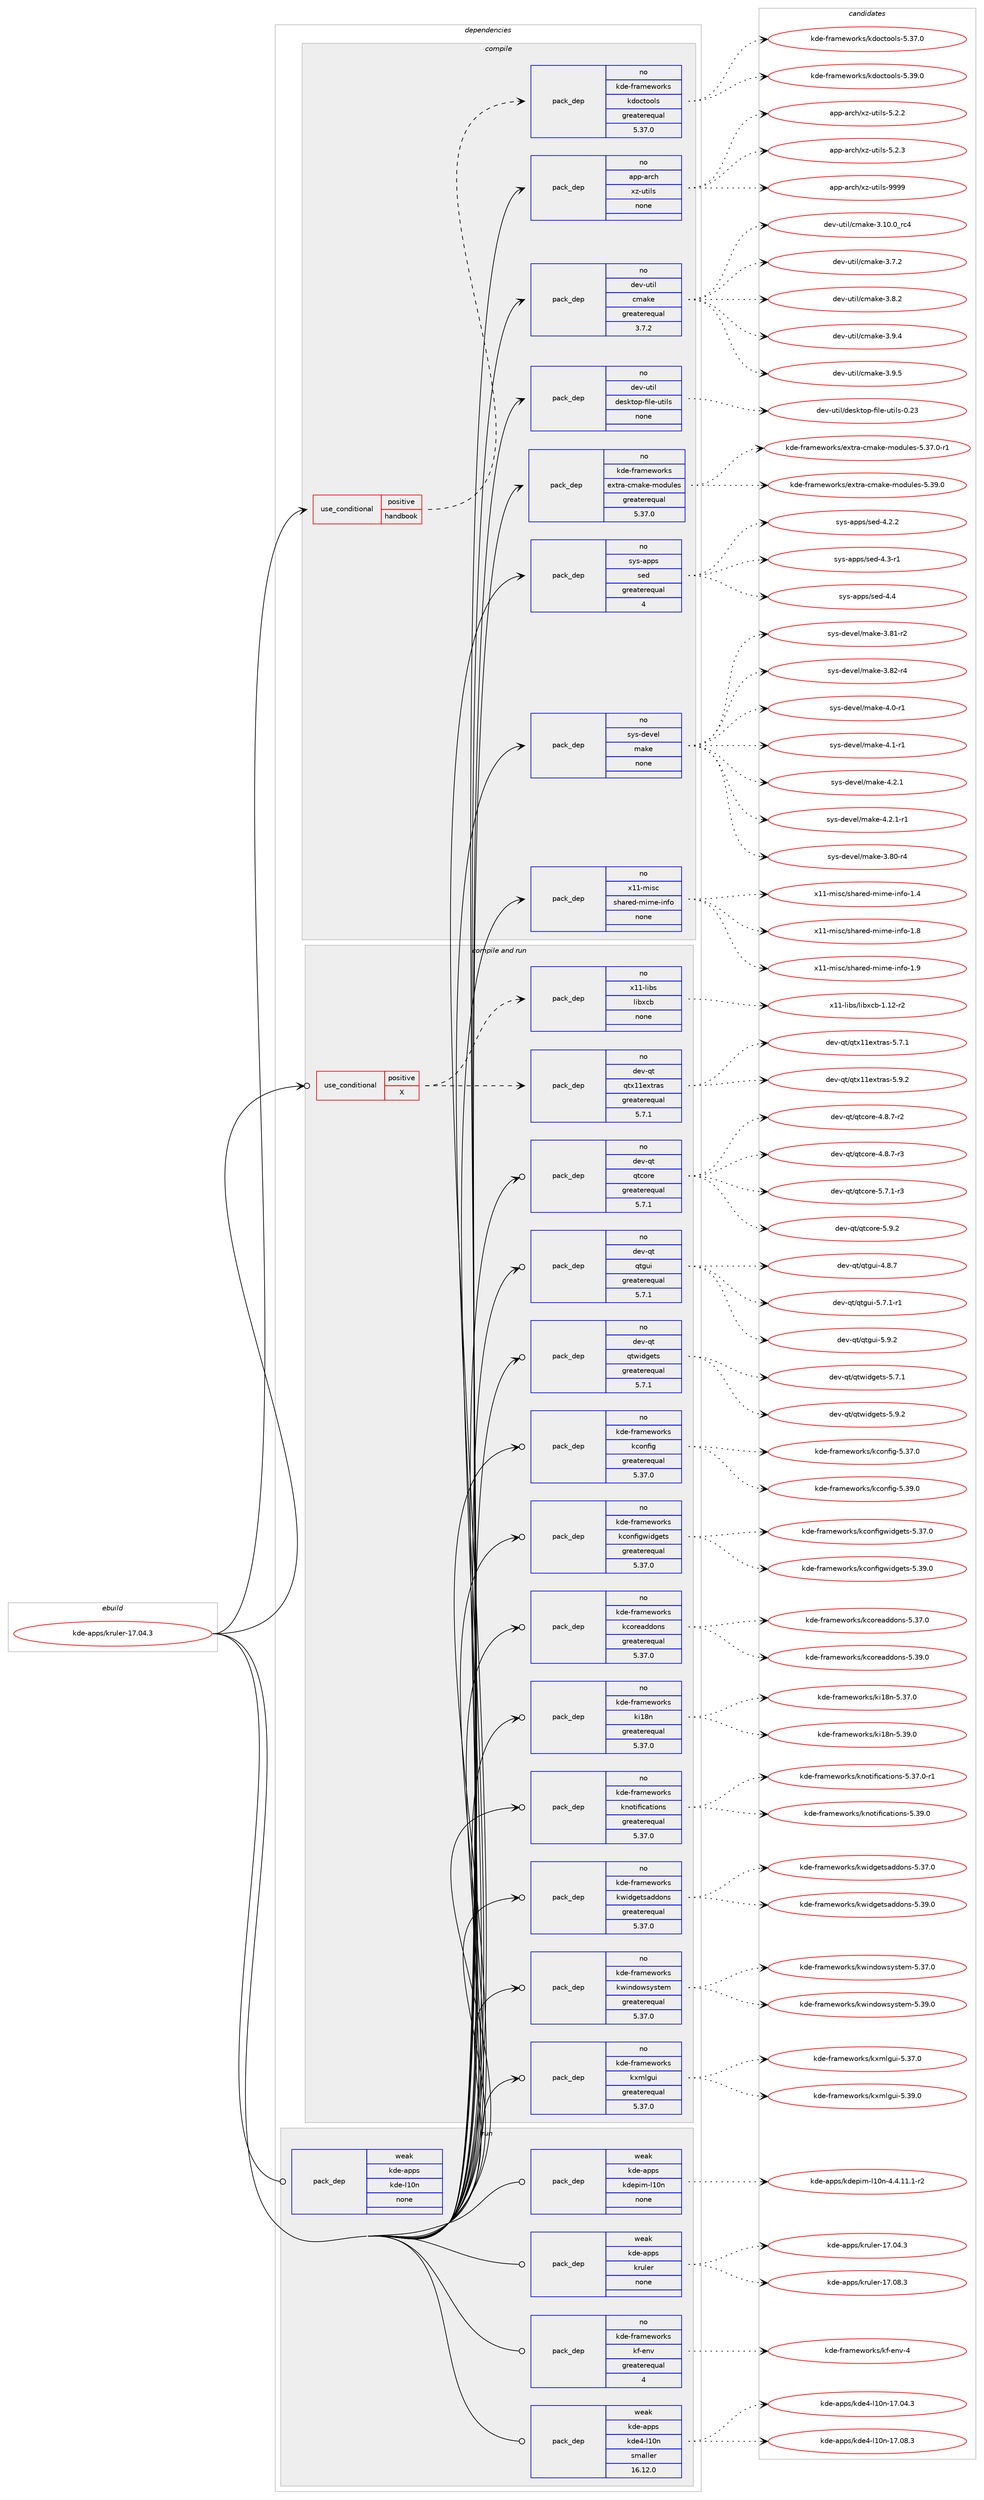 digraph prolog {

# *************
# Graph options
# *************

newrank=true;
concentrate=true;
compound=true;
graph [rankdir=LR,fontname=Helvetica,fontsize=10,ranksep=1.5];#, ranksep=2.5, nodesep=0.2];
edge  [arrowhead=vee];
node  [fontname=Helvetica,fontsize=10];

# **********
# The ebuild
# **********

subgraph cluster_leftcol {
color=gray;
rank=same;
label=<<i>ebuild</i>>;
id [label="kde-apps/kruler-17.04.3", color=red, width=4, href="../kde-apps/kruler-17.04.3.svg"];
}

# ****************
# The dependencies
# ****************

subgraph cluster_midcol {
color=gray;
label=<<i>dependencies</i>>;
subgraph cluster_compile {
fillcolor="#eeeeee";
style=filled;
label=<<i>compile</i>>;
subgraph cond83112 {
dependency324199 [label=<<TABLE BORDER="0" CELLBORDER="1" CELLSPACING="0" CELLPADDING="4"><TR><TD ROWSPAN="3" CELLPADDING="10">use_conditional</TD></TR><TR><TD>positive</TD></TR><TR><TD>handbook</TD></TR></TABLE>>, shape=none, color=red];
subgraph pack236093 {
dependency324200 [label=<<TABLE BORDER="0" CELLBORDER="1" CELLSPACING="0" CELLPADDING="4" WIDTH="220"><TR><TD ROWSPAN="6" CELLPADDING="30">pack_dep</TD></TR><TR><TD WIDTH="110">no</TD></TR><TR><TD>kde-frameworks</TD></TR><TR><TD>kdoctools</TD></TR><TR><TD>greaterequal</TD></TR><TR><TD>5.37.0</TD></TR></TABLE>>, shape=none, color=blue];
}
dependency324199:e -> dependency324200:w [weight=20,style="dashed",arrowhead="vee"];
}
id:e -> dependency324199:w [weight=20,style="solid",arrowhead="vee"];
subgraph pack236094 {
dependency324201 [label=<<TABLE BORDER="0" CELLBORDER="1" CELLSPACING="0" CELLPADDING="4" WIDTH="220"><TR><TD ROWSPAN="6" CELLPADDING="30">pack_dep</TD></TR><TR><TD WIDTH="110">no</TD></TR><TR><TD>app-arch</TD></TR><TR><TD>xz-utils</TD></TR><TR><TD>none</TD></TR><TR><TD></TD></TR></TABLE>>, shape=none, color=blue];
}
id:e -> dependency324201:w [weight=20,style="solid",arrowhead="vee"];
subgraph pack236095 {
dependency324202 [label=<<TABLE BORDER="0" CELLBORDER="1" CELLSPACING="0" CELLPADDING="4" WIDTH="220"><TR><TD ROWSPAN="6" CELLPADDING="30">pack_dep</TD></TR><TR><TD WIDTH="110">no</TD></TR><TR><TD>dev-util</TD></TR><TR><TD>cmake</TD></TR><TR><TD>greaterequal</TD></TR><TR><TD>3.7.2</TD></TR></TABLE>>, shape=none, color=blue];
}
id:e -> dependency324202:w [weight=20,style="solid",arrowhead="vee"];
subgraph pack236096 {
dependency324203 [label=<<TABLE BORDER="0" CELLBORDER="1" CELLSPACING="0" CELLPADDING="4" WIDTH="220"><TR><TD ROWSPAN="6" CELLPADDING="30">pack_dep</TD></TR><TR><TD WIDTH="110">no</TD></TR><TR><TD>dev-util</TD></TR><TR><TD>desktop-file-utils</TD></TR><TR><TD>none</TD></TR><TR><TD></TD></TR></TABLE>>, shape=none, color=blue];
}
id:e -> dependency324203:w [weight=20,style="solid",arrowhead="vee"];
subgraph pack236097 {
dependency324204 [label=<<TABLE BORDER="0" CELLBORDER="1" CELLSPACING="0" CELLPADDING="4" WIDTH="220"><TR><TD ROWSPAN="6" CELLPADDING="30">pack_dep</TD></TR><TR><TD WIDTH="110">no</TD></TR><TR><TD>kde-frameworks</TD></TR><TR><TD>extra-cmake-modules</TD></TR><TR><TD>greaterequal</TD></TR><TR><TD>5.37.0</TD></TR></TABLE>>, shape=none, color=blue];
}
id:e -> dependency324204:w [weight=20,style="solid",arrowhead="vee"];
subgraph pack236098 {
dependency324205 [label=<<TABLE BORDER="0" CELLBORDER="1" CELLSPACING="0" CELLPADDING="4" WIDTH="220"><TR><TD ROWSPAN="6" CELLPADDING="30">pack_dep</TD></TR><TR><TD WIDTH="110">no</TD></TR><TR><TD>sys-apps</TD></TR><TR><TD>sed</TD></TR><TR><TD>greaterequal</TD></TR><TR><TD>4</TD></TR></TABLE>>, shape=none, color=blue];
}
id:e -> dependency324205:w [weight=20,style="solid",arrowhead="vee"];
subgraph pack236099 {
dependency324206 [label=<<TABLE BORDER="0" CELLBORDER="1" CELLSPACING="0" CELLPADDING="4" WIDTH="220"><TR><TD ROWSPAN="6" CELLPADDING="30">pack_dep</TD></TR><TR><TD WIDTH="110">no</TD></TR><TR><TD>sys-devel</TD></TR><TR><TD>make</TD></TR><TR><TD>none</TD></TR><TR><TD></TD></TR></TABLE>>, shape=none, color=blue];
}
id:e -> dependency324206:w [weight=20,style="solid",arrowhead="vee"];
subgraph pack236100 {
dependency324207 [label=<<TABLE BORDER="0" CELLBORDER="1" CELLSPACING="0" CELLPADDING="4" WIDTH="220"><TR><TD ROWSPAN="6" CELLPADDING="30">pack_dep</TD></TR><TR><TD WIDTH="110">no</TD></TR><TR><TD>x11-misc</TD></TR><TR><TD>shared-mime-info</TD></TR><TR><TD>none</TD></TR><TR><TD></TD></TR></TABLE>>, shape=none, color=blue];
}
id:e -> dependency324207:w [weight=20,style="solid",arrowhead="vee"];
}
subgraph cluster_compileandrun {
fillcolor="#eeeeee";
style=filled;
label=<<i>compile and run</i>>;
subgraph cond83113 {
dependency324208 [label=<<TABLE BORDER="0" CELLBORDER="1" CELLSPACING="0" CELLPADDING="4"><TR><TD ROWSPAN="3" CELLPADDING="10">use_conditional</TD></TR><TR><TD>positive</TD></TR><TR><TD>X</TD></TR></TABLE>>, shape=none, color=red];
subgraph pack236101 {
dependency324209 [label=<<TABLE BORDER="0" CELLBORDER="1" CELLSPACING="0" CELLPADDING="4" WIDTH="220"><TR><TD ROWSPAN="6" CELLPADDING="30">pack_dep</TD></TR><TR><TD WIDTH="110">no</TD></TR><TR><TD>dev-qt</TD></TR><TR><TD>qtx11extras</TD></TR><TR><TD>greaterequal</TD></TR><TR><TD>5.7.1</TD></TR></TABLE>>, shape=none, color=blue];
}
dependency324208:e -> dependency324209:w [weight=20,style="dashed",arrowhead="vee"];
subgraph pack236102 {
dependency324210 [label=<<TABLE BORDER="0" CELLBORDER="1" CELLSPACING="0" CELLPADDING="4" WIDTH="220"><TR><TD ROWSPAN="6" CELLPADDING="30">pack_dep</TD></TR><TR><TD WIDTH="110">no</TD></TR><TR><TD>x11-libs</TD></TR><TR><TD>libxcb</TD></TR><TR><TD>none</TD></TR><TR><TD></TD></TR></TABLE>>, shape=none, color=blue];
}
dependency324208:e -> dependency324210:w [weight=20,style="dashed",arrowhead="vee"];
}
id:e -> dependency324208:w [weight=20,style="solid",arrowhead="odotvee"];
subgraph pack236103 {
dependency324211 [label=<<TABLE BORDER="0" CELLBORDER="1" CELLSPACING="0" CELLPADDING="4" WIDTH="220"><TR><TD ROWSPAN="6" CELLPADDING="30">pack_dep</TD></TR><TR><TD WIDTH="110">no</TD></TR><TR><TD>dev-qt</TD></TR><TR><TD>qtcore</TD></TR><TR><TD>greaterequal</TD></TR><TR><TD>5.7.1</TD></TR></TABLE>>, shape=none, color=blue];
}
id:e -> dependency324211:w [weight=20,style="solid",arrowhead="odotvee"];
subgraph pack236104 {
dependency324212 [label=<<TABLE BORDER="0" CELLBORDER="1" CELLSPACING="0" CELLPADDING="4" WIDTH="220"><TR><TD ROWSPAN="6" CELLPADDING="30">pack_dep</TD></TR><TR><TD WIDTH="110">no</TD></TR><TR><TD>dev-qt</TD></TR><TR><TD>qtgui</TD></TR><TR><TD>greaterequal</TD></TR><TR><TD>5.7.1</TD></TR></TABLE>>, shape=none, color=blue];
}
id:e -> dependency324212:w [weight=20,style="solid",arrowhead="odotvee"];
subgraph pack236105 {
dependency324213 [label=<<TABLE BORDER="0" CELLBORDER="1" CELLSPACING="0" CELLPADDING="4" WIDTH="220"><TR><TD ROWSPAN="6" CELLPADDING="30">pack_dep</TD></TR><TR><TD WIDTH="110">no</TD></TR><TR><TD>dev-qt</TD></TR><TR><TD>qtwidgets</TD></TR><TR><TD>greaterequal</TD></TR><TR><TD>5.7.1</TD></TR></TABLE>>, shape=none, color=blue];
}
id:e -> dependency324213:w [weight=20,style="solid",arrowhead="odotvee"];
subgraph pack236106 {
dependency324214 [label=<<TABLE BORDER="0" CELLBORDER="1" CELLSPACING="0" CELLPADDING="4" WIDTH="220"><TR><TD ROWSPAN="6" CELLPADDING="30">pack_dep</TD></TR><TR><TD WIDTH="110">no</TD></TR><TR><TD>kde-frameworks</TD></TR><TR><TD>kconfig</TD></TR><TR><TD>greaterequal</TD></TR><TR><TD>5.37.0</TD></TR></TABLE>>, shape=none, color=blue];
}
id:e -> dependency324214:w [weight=20,style="solid",arrowhead="odotvee"];
subgraph pack236107 {
dependency324215 [label=<<TABLE BORDER="0" CELLBORDER="1" CELLSPACING="0" CELLPADDING="4" WIDTH="220"><TR><TD ROWSPAN="6" CELLPADDING="30">pack_dep</TD></TR><TR><TD WIDTH="110">no</TD></TR><TR><TD>kde-frameworks</TD></TR><TR><TD>kconfigwidgets</TD></TR><TR><TD>greaterequal</TD></TR><TR><TD>5.37.0</TD></TR></TABLE>>, shape=none, color=blue];
}
id:e -> dependency324215:w [weight=20,style="solid",arrowhead="odotvee"];
subgraph pack236108 {
dependency324216 [label=<<TABLE BORDER="0" CELLBORDER="1" CELLSPACING="0" CELLPADDING="4" WIDTH="220"><TR><TD ROWSPAN="6" CELLPADDING="30">pack_dep</TD></TR><TR><TD WIDTH="110">no</TD></TR><TR><TD>kde-frameworks</TD></TR><TR><TD>kcoreaddons</TD></TR><TR><TD>greaterequal</TD></TR><TR><TD>5.37.0</TD></TR></TABLE>>, shape=none, color=blue];
}
id:e -> dependency324216:w [weight=20,style="solid",arrowhead="odotvee"];
subgraph pack236109 {
dependency324217 [label=<<TABLE BORDER="0" CELLBORDER="1" CELLSPACING="0" CELLPADDING="4" WIDTH="220"><TR><TD ROWSPAN="6" CELLPADDING="30">pack_dep</TD></TR><TR><TD WIDTH="110">no</TD></TR><TR><TD>kde-frameworks</TD></TR><TR><TD>ki18n</TD></TR><TR><TD>greaterequal</TD></TR><TR><TD>5.37.0</TD></TR></TABLE>>, shape=none, color=blue];
}
id:e -> dependency324217:w [weight=20,style="solid",arrowhead="odotvee"];
subgraph pack236110 {
dependency324218 [label=<<TABLE BORDER="0" CELLBORDER="1" CELLSPACING="0" CELLPADDING="4" WIDTH="220"><TR><TD ROWSPAN="6" CELLPADDING="30">pack_dep</TD></TR><TR><TD WIDTH="110">no</TD></TR><TR><TD>kde-frameworks</TD></TR><TR><TD>knotifications</TD></TR><TR><TD>greaterequal</TD></TR><TR><TD>5.37.0</TD></TR></TABLE>>, shape=none, color=blue];
}
id:e -> dependency324218:w [weight=20,style="solid",arrowhead="odotvee"];
subgraph pack236111 {
dependency324219 [label=<<TABLE BORDER="0" CELLBORDER="1" CELLSPACING="0" CELLPADDING="4" WIDTH="220"><TR><TD ROWSPAN="6" CELLPADDING="30">pack_dep</TD></TR><TR><TD WIDTH="110">no</TD></TR><TR><TD>kde-frameworks</TD></TR><TR><TD>kwidgetsaddons</TD></TR><TR><TD>greaterequal</TD></TR><TR><TD>5.37.0</TD></TR></TABLE>>, shape=none, color=blue];
}
id:e -> dependency324219:w [weight=20,style="solid",arrowhead="odotvee"];
subgraph pack236112 {
dependency324220 [label=<<TABLE BORDER="0" CELLBORDER="1" CELLSPACING="0" CELLPADDING="4" WIDTH="220"><TR><TD ROWSPAN="6" CELLPADDING="30">pack_dep</TD></TR><TR><TD WIDTH="110">no</TD></TR><TR><TD>kde-frameworks</TD></TR><TR><TD>kwindowsystem</TD></TR><TR><TD>greaterequal</TD></TR><TR><TD>5.37.0</TD></TR></TABLE>>, shape=none, color=blue];
}
id:e -> dependency324220:w [weight=20,style="solid",arrowhead="odotvee"];
subgraph pack236113 {
dependency324221 [label=<<TABLE BORDER="0" CELLBORDER="1" CELLSPACING="0" CELLPADDING="4" WIDTH="220"><TR><TD ROWSPAN="6" CELLPADDING="30">pack_dep</TD></TR><TR><TD WIDTH="110">no</TD></TR><TR><TD>kde-frameworks</TD></TR><TR><TD>kxmlgui</TD></TR><TR><TD>greaterequal</TD></TR><TR><TD>5.37.0</TD></TR></TABLE>>, shape=none, color=blue];
}
id:e -> dependency324221:w [weight=20,style="solid",arrowhead="odotvee"];
}
subgraph cluster_run {
fillcolor="#eeeeee";
style=filled;
label=<<i>run</i>>;
subgraph pack236114 {
dependency324222 [label=<<TABLE BORDER="0" CELLBORDER="1" CELLSPACING="0" CELLPADDING="4" WIDTH="220"><TR><TD ROWSPAN="6" CELLPADDING="30">pack_dep</TD></TR><TR><TD WIDTH="110">no</TD></TR><TR><TD>kde-frameworks</TD></TR><TR><TD>kf-env</TD></TR><TR><TD>greaterequal</TD></TR><TR><TD>4</TD></TR></TABLE>>, shape=none, color=blue];
}
id:e -> dependency324222:w [weight=20,style="solid",arrowhead="odot"];
subgraph pack236115 {
dependency324223 [label=<<TABLE BORDER="0" CELLBORDER="1" CELLSPACING="0" CELLPADDING="4" WIDTH="220"><TR><TD ROWSPAN="6" CELLPADDING="30">pack_dep</TD></TR><TR><TD WIDTH="110">weak</TD></TR><TR><TD>kde-apps</TD></TR><TR><TD>kde-l10n</TD></TR><TR><TD>none</TD></TR><TR><TD></TD></TR></TABLE>>, shape=none, color=blue];
}
id:e -> dependency324223:w [weight=20,style="solid",arrowhead="odot"];
subgraph pack236116 {
dependency324224 [label=<<TABLE BORDER="0" CELLBORDER="1" CELLSPACING="0" CELLPADDING="4" WIDTH="220"><TR><TD ROWSPAN="6" CELLPADDING="30">pack_dep</TD></TR><TR><TD WIDTH="110">weak</TD></TR><TR><TD>kde-apps</TD></TR><TR><TD>kde4-l10n</TD></TR><TR><TD>smaller</TD></TR><TR><TD>16.12.0</TD></TR></TABLE>>, shape=none, color=blue];
}
id:e -> dependency324224:w [weight=20,style="solid",arrowhead="odot"];
subgraph pack236117 {
dependency324225 [label=<<TABLE BORDER="0" CELLBORDER="1" CELLSPACING="0" CELLPADDING="4" WIDTH="220"><TR><TD ROWSPAN="6" CELLPADDING="30">pack_dep</TD></TR><TR><TD WIDTH="110">weak</TD></TR><TR><TD>kde-apps</TD></TR><TR><TD>kdepim-l10n</TD></TR><TR><TD>none</TD></TR><TR><TD></TD></TR></TABLE>>, shape=none, color=blue];
}
id:e -> dependency324225:w [weight=20,style="solid",arrowhead="odot"];
subgraph pack236118 {
dependency324226 [label=<<TABLE BORDER="0" CELLBORDER="1" CELLSPACING="0" CELLPADDING="4" WIDTH="220"><TR><TD ROWSPAN="6" CELLPADDING="30">pack_dep</TD></TR><TR><TD WIDTH="110">weak</TD></TR><TR><TD>kde-apps</TD></TR><TR><TD>kruler</TD></TR><TR><TD>none</TD></TR><TR><TD></TD></TR></TABLE>>, shape=none, color=blue];
}
id:e -> dependency324226:w [weight=20,style="solid",arrowhead="odot"];
}
}

# **************
# The candidates
# **************

subgraph cluster_choices {
rank=same;
color=gray;
label=<<i>candidates</i>>;

subgraph choice236093 {
color=black;
nodesep=1;
choice1071001014510211497109101119111114107115471071001119911611111110811545534651554648 [label="kde-frameworks/kdoctools-5.37.0", color=red, width=4,href="../kde-frameworks/kdoctools-5.37.0.svg"];
choice1071001014510211497109101119111114107115471071001119911611111110811545534651574648 [label="kde-frameworks/kdoctools-5.39.0", color=red, width=4,href="../kde-frameworks/kdoctools-5.39.0.svg"];
dependency324200:e -> choice1071001014510211497109101119111114107115471071001119911611111110811545534651554648:w [style=dotted,weight="100"];
dependency324200:e -> choice1071001014510211497109101119111114107115471071001119911611111110811545534651574648:w [style=dotted,weight="100"];
}
subgraph choice236094 {
color=black;
nodesep=1;
choice971121124597114991044712012245117116105108115455346504650 [label="app-arch/xz-utils-5.2.2", color=red, width=4,href="../app-arch/xz-utils-5.2.2.svg"];
choice971121124597114991044712012245117116105108115455346504651 [label="app-arch/xz-utils-5.2.3", color=red, width=4,href="../app-arch/xz-utils-5.2.3.svg"];
choice9711211245971149910447120122451171161051081154557575757 [label="app-arch/xz-utils-9999", color=red, width=4,href="../app-arch/xz-utils-9999.svg"];
dependency324201:e -> choice971121124597114991044712012245117116105108115455346504650:w [style=dotted,weight="100"];
dependency324201:e -> choice971121124597114991044712012245117116105108115455346504651:w [style=dotted,weight="100"];
dependency324201:e -> choice9711211245971149910447120122451171161051081154557575757:w [style=dotted,weight="100"];
}
subgraph choice236095 {
color=black;
nodesep=1;
choice1001011184511711610510847991099710710145514649484648951149952 [label="dev-util/cmake-3.10.0_rc4", color=red, width=4,href="../dev-util/cmake-3.10.0_rc4.svg"];
choice10010111845117116105108479910997107101455146554650 [label="dev-util/cmake-3.7.2", color=red, width=4,href="../dev-util/cmake-3.7.2.svg"];
choice10010111845117116105108479910997107101455146564650 [label="dev-util/cmake-3.8.2", color=red, width=4,href="../dev-util/cmake-3.8.2.svg"];
choice10010111845117116105108479910997107101455146574652 [label="dev-util/cmake-3.9.4", color=red, width=4,href="../dev-util/cmake-3.9.4.svg"];
choice10010111845117116105108479910997107101455146574653 [label="dev-util/cmake-3.9.5", color=red, width=4,href="../dev-util/cmake-3.9.5.svg"];
dependency324202:e -> choice1001011184511711610510847991099710710145514649484648951149952:w [style=dotted,weight="100"];
dependency324202:e -> choice10010111845117116105108479910997107101455146554650:w [style=dotted,weight="100"];
dependency324202:e -> choice10010111845117116105108479910997107101455146564650:w [style=dotted,weight="100"];
dependency324202:e -> choice10010111845117116105108479910997107101455146574652:w [style=dotted,weight="100"];
dependency324202:e -> choice10010111845117116105108479910997107101455146574653:w [style=dotted,weight="100"];
}
subgraph choice236096 {
color=black;
nodesep=1;
choice100101118451171161051084710010111510711611111245102105108101451171161051081154548465051 [label="dev-util/desktop-file-utils-0.23", color=red, width=4,href="../dev-util/desktop-file-utils-0.23.svg"];
dependency324203:e -> choice100101118451171161051084710010111510711611111245102105108101451171161051081154548465051:w [style=dotted,weight="100"];
}
subgraph choice236097 {
color=black;
nodesep=1;
choice1071001014510211497109101119111114107115471011201161149745991099710710145109111100117108101115455346515546484511449 [label="kde-frameworks/extra-cmake-modules-5.37.0-r1", color=red, width=4,href="../kde-frameworks/extra-cmake-modules-5.37.0-r1.svg"];
choice107100101451021149710910111911111410711547101120116114974599109971071014510911110011710810111545534651574648 [label="kde-frameworks/extra-cmake-modules-5.39.0", color=red, width=4,href="../kde-frameworks/extra-cmake-modules-5.39.0.svg"];
dependency324204:e -> choice1071001014510211497109101119111114107115471011201161149745991099710710145109111100117108101115455346515546484511449:w [style=dotted,weight="100"];
dependency324204:e -> choice107100101451021149710910111911111410711547101120116114974599109971071014510911110011710810111545534651574648:w [style=dotted,weight="100"];
}
subgraph choice236098 {
color=black;
nodesep=1;
choice115121115459711211211547115101100455246504650 [label="sys-apps/sed-4.2.2", color=red, width=4,href="../sys-apps/sed-4.2.2.svg"];
choice115121115459711211211547115101100455246514511449 [label="sys-apps/sed-4.3-r1", color=red, width=4,href="../sys-apps/sed-4.3-r1.svg"];
choice11512111545971121121154711510110045524652 [label="sys-apps/sed-4.4", color=red, width=4,href="../sys-apps/sed-4.4.svg"];
dependency324205:e -> choice115121115459711211211547115101100455246504650:w [style=dotted,weight="100"];
dependency324205:e -> choice115121115459711211211547115101100455246514511449:w [style=dotted,weight="100"];
dependency324205:e -> choice11512111545971121121154711510110045524652:w [style=dotted,weight="100"];
}
subgraph choice236099 {
color=black;
nodesep=1;
choice11512111545100101118101108471099710710145514656484511452 [label="sys-devel/make-3.80-r4", color=red, width=4,href="../sys-devel/make-3.80-r4.svg"];
choice11512111545100101118101108471099710710145514656494511450 [label="sys-devel/make-3.81-r2", color=red, width=4,href="../sys-devel/make-3.81-r2.svg"];
choice11512111545100101118101108471099710710145514656504511452 [label="sys-devel/make-3.82-r4", color=red, width=4,href="../sys-devel/make-3.82-r4.svg"];
choice115121115451001011181011084710997107101455246484511449 [label="sys-devel/make-4.0-r1", color=red, width=4,href="../sys-devel/make-4.0-r1.svg"];
choice115121115451001011181011084710997107101455246494511449 [label="sys-devel/make-4.1-r1", color=red, width=4,href="../sys-devel/make-4.1-r1.svg"];
choice115121115451001011181011084710997107101455246504649 [label="sys-devel/make-4.2.1", color=red, width=4,href="../sys-devel/make-4.2.1.svg"];
choice1151211154510010111810110847109971071014552465046494511449 [label="sys-devel/make-4.2.1-r1", color=red, width=4,href="../sys-devel/make-4.2.1-r1.svg"];
dependency324206:e -> choice11512111545100101118101108471099710710145514656484511452:w [style=dotted,weight="100"];
dependency324206:e -> choice11512111545100101118101108471099710710145514656494511450:w [style=dotted,weight="100"];
dependency324206:e -> choice11512111545100101118101108471099710710145514656504511452:w [style=dotted,weight="100"];
dependency324206:e -> choice115121115451001011181011084710997107101455246484511449:w [style=dotted,weight="100"];
dependency324206:e -> choice115121115451001011181011084710997107101455246494511449:w [style=dotted,weight="100"];
dependency324206:e -> choice115121115451001011181011084710997107101455246504649:w [style=dotted,weight="100"];
dependency324206:e -> choice1151211154510010111810110847109971071014552465046494511449:w [style=dotted,weight="100"];
}
subgraph choice236100 {
color=black;
nodesep=1;
choice120494945109105115994711510497114101100451091051091014510511010211145494652 [label="x11-misc/shared-mime-info-1.4", color=red, width=4,href="../x11-misc/shared-mime-info-1.4.svg"];
choice120494945109105115994711510497114101100451091051091014510511010211145494656 [label="x11-misc/shared-mime-info-1.8", color=red, width=4,href="../x11-misc/shared-mime-info-1.8.svg"];
choice120494945109105115994711510497114101100451091051091014510511010211145494657 [label="x11-misc/shared-mime-info-1.9", color=red, width=4,href="../x11-misc/shared-mime-info-1.9.svg"];
dependency324207:e -> choice120494945109105115994711510497114101100451091051091014510511010211145494652:w [style=dotted,weight="100"];
dependency324207:e -> choice120494945109105115994711510497114101100451091051091014510511010211145494656:w [style=dotted,weight="100"];
dependency324207:e -> choice120494945109105115994711510497114101100451091051091014510511010211145494657:w [style=dotted,weight="100"];
}
subgraph choice236101 {
color=black;
nodesep=1;
choice1001011184511311647113116120494910112011611497115455346554649 [label="dev-qt/qtx11extras-5.7.1", color=red, width=4,href="../dev-qt/qtx11extras-5.7.1.svg"];
choice1001011184511311647113116120494910112011611497115455346574650 [label="dev-qt/qtx11extras-5.9.2", color=red, width=4,href="../dev-qt/qtx11extras-5.9.2.svg"];
dependency324209:e -> choice1001011184511311647113116120494910112011611497115455346554649:w [style=dotted,weight="100"];
dependency324209:e -> choice1001011184511311647113116120494910112011611497115455346574650:w [style=dotted,weight="100"];
}
subgraph choice236102 {
color=black;
nodesep=1;
choice120494945108105981154710810598120999845494649504511450 [label="x11-libs/libxcb-1.12-r2", color=red, width=4,href="../x11-libs/libxcb-1.12-r2.svg"];
dependency324210:e -> choice120494945108105981154710810598120999845494649504511450:w [style=dotted,weight="100"];
}
subgraph choice236103 {
color=black;
nodesep=1;
choice1001011184511311647113116991111141014552465646554511450 [label="dev-qt/qtcore-4.8.7-r2", color=red, width=4,href="../dev-qt/qtcore-4.8.7-r2.svg"];
choice1001011184511311647113116991111141014552465646554511451 [label="dev-qt/qtcore-4.8.7-r3", color=red, width=4,href="../dev-qt/qtcore-4.8.7-r3.svg"];
choice1001011184511311647113116991111141014553465546494511451 [label="dev-qt/qtcore-5.7.1-r3", color=red, width=4,href="../dev-qt/qtcore-5.7.1-r3.svg"];
choice100101118451131164711311699111114101455346574650 [label="dev-qt/qtcore-5.9.2", color=red, width=4,href="../dev-qt/qtcore-5.9.2.svg"];
dependency324211:e -> choice1001011184511311647113116991111141014552465646554511450:w [style=dotted,weight="100"];
dependency324211:e -> choice1001011184511311647113116991111141014552465646554511451:w [style=dotted,weight="100"];
dependency324211:e -> choice1001011184511311647113116991111141014553465546494511451:w [style=dotted,weight="100"];
dependency324211:e -> choice100101118451131164711311699111114101455346574650:w [style=dotted,weight="100"];
}
subgraph choice236104 {
color=black;
nodesep=1;
choice1001011184511311647113116103117105455246564655 [label="dev-qt/qtgui-4.8.7", color=red, width=4,href="../dev-qt/qtgui-4.8.7.svg"];
choice10010111845113116471131161031171054553465546494511449 [label="dev-qt/qtgui-5.7.1-r1", color=red, width=4,href="../dev-qt/qtgui-5.7.1-r1.svg"];
choice1001011184511311647113116103117105455346574650 [label="dev-qt/qtgui-5.9.2", color=red, width=4,href="../dev-qt/qtgui-5.9.2.svg"];
dependency324212:e -> choice1001011184511311647113116103117105455246564655:w [style=dotted,weight="100"];
dependency324212:e -> choice10010111845113116471131161031171054553465546494511449:w [style=dotted,weight="100"];
dependency324212:e -> choice1001011184511311647113116103117105455346574650:w [style=dotted,weight="100"];
}
subgraph choice236105 {
color=black;
nodesep=1;
choice1001011184511311647113116119105100103101116115455346554649 [label="dev-qt/qtwidgets-5.7.1", color=red, width=4,href="../dev-qt/qtwidgets-5.7.1.svg"];
choice1001011184511311647113116119105100103101116115455346574650 [label="dev-qt/qtwidgets-5.9.2", color=red, width=4,href="../dev-qt/qtwidgets-5.9.2.svg"];
dependency324213:e -> choice1001011184511311647113116119105100103101116115455346554649:w [style=dotted,weight="100"];
dependency324213:e -> choice1001011184511311647113116119105100103101116115455346574650:w [style=dotted,weight="100"];
}
subgraph choice236106 {
color=black;
nodesep=1;
choice1071001014510211497109101119111114107115471079911111010210510345534651554648 [label="kde-frameworks/kconfig-5.37.0", color=red, width=4,href="../kde-frameworks/kconfig-5.37.0.svg"];
choice1071001014510211497109101119111114107115471079911111010210510345534651574648 [label="kde-frameworks/kconfig-5.39.0", color=red, width=4,href="../kde-frameworks/kconfig-5.39.0.svg"];
dependency324214:e -> choice1071001014510211497109101119111114107115471079911111010210510345534651554648:w [style=dotted,weight="100"];
dependency324214:e -> choice1071001014510211497109101119111114107115471079911111010210510345534651574648:w [style=dotted,weight="100"];
}
subgraph choice236107 {
color=black;
nodesep=1;
choice1071001014510211497109101119111114107115471079911111010210510311910510010310111611545534651554648 [label="kde-frameworks/kconfigwidgets-5.37.0", color=red, width=4,href="../kde-frameworks/kconfigwidgets-5.37.0.svg"];
choice1071001014510211497109101119111114107115471079911111010210510311910510010310111611545534651574648 [label="kde-frameworks/kconfigwidgets-5.39.0", color=red, width=4,href="../kde-frameworks/kconfigwidgets-5.39.0.svg"];
dependency324215:e -> choice1071001014510211497109101119111114107115471079911111010210510311910510010310111611545534651554648:w [style=dotted,weight="100"];
dependency324215:e -> choice1071001014510211497109101119111114107115471079911111010210510311910510010310111611545534651574648:w [style=dotted,weight="100"];
}
subgraph choice236108 {
color=black;
nodesep=1;
choice107100101451021149710910111911111410711547107991111141019710010011111011545534651554648 [label="kde-frameworks/kcoreaddons-5.37.0", color=red, width=4,href="../kde-frameworks/kcoreaddons-5.37.0.svg"];
choice107100101451021149710910111911111410711547107991111141019710010011111011545534651574648 [label="kde-frameworks/kcoreaddons-5.39.0", color=red, width=4,href="../kde-frameworks/kcoreaddons-5.39.0.svg"];
dependency324216:e -> choice107100101451021149710910111911111410711547107991111141019710010011111011545534651554648:w [style=dotted,weight="100"];
dependency324216:e -> choice107100101451021149710910111911111410711547107991111141019710010011111011545534651574648:w [style=dotted,weight="100"];
}
subgraph choice236109 {
color=black;
nodesep=1;
choice107100101451021149710910111911111410711547107105495611045534651554648 [label="kde-frameworks/ki18n-5.37.0", color=red, width=4,href="../kde-frameworks/ki18n-5.37.0.svg"];
choice107100101451021149710910111911111410711547107105495611045534651574648 [label="kde-frameworks/ki18n-5.39.0", color=red, width=4,href="../kde-frameworks/ki18n-5.39.0.svg"];
dependency324217:e -> choice107100101451021149710910111911111410711547107105495611045534651554648:w [style=dotted,weight="100"];
dependency324217:e -> choice107100101451021149710910111911111410711547107105495611045534651574648:w [style=dotted,weight="100"];
}
subgraph choice236110 {
color=black;
nodesep=1;
choice1071001014510211497109101119111114107115471071101111161051021059997116105111110115455346515546484511449 [label="kde-frameworks/knotifications-5.37.0-r1", color=red, width=4,href="../kde-frameworks/knotifications-5.37.0-r1.svg"];
choice107100101451021149710910111911111410711547107110111116105102105999711610511111011545534651574648 [label="kde-frameworks/knotifications-5.39.0", color=red, width=4,href="../kde-frameworks/knotifications-5.39.0.svg"];
dependency324218:e -> choice1071001014510211497109101119111114107115471071101111161051021059997116105111110115455346515546484511449:w [style=dotted,weight="100"];
dependency324218:e -> choice107100101451021149710910111911111410711547107110111116105102105999711610511111011545534651574648:w [style=dotted,weight="100"];
}
subgraph choice236111 {
color=black;
nodesep=1;
choice1071001014510211497109101119111114107115471071191051001031011161159710010011111011545534651554648 [label="kde-frameworks/kwidgetsaddons-5.37.0", color=red, width=4,href="../kde-frameworks/kwidgetsaddons-5.37.0.svg"];
choice1071001014510211497109101119111114107115471071191051001031011161159710010011111011545534651574648 [label="kde-frameworks/kwidgetsaddons-5.39.0", color=red, width=4,href="../kde-frameworks/kwidgetsaddons-5.39.0.svg"];
dependency324219:e -> choice1071001014510211497109101119111114107115471071191051001031011161159710010011111011545534651554648:w [style=dotted,weight="100"];
dependency324219:e -> choice1071001014510211497109101119111114107115471071191051001031011161159710010011111011545534651574648:w [style=dotted,weight="100"];
}
subgraph choice236112 {
color=black;
nodesep=1;
choice10710010145102114971091011191111141071154710711910511010011111911512111511610110945534651554648 [label="kde-frameworks/kwindowsystem-5.37.0", color=red, width=4,href="../kde-frameworks/kwindowsystem-5.37.0.svg"];
choice10710010145102114971091011191111141071154710711910511010011111911512111511610110945534651574648 [label="kde-frameworks/kwindowsystem-5.39.0", color=red, width=4,href="../kde-frameworks/kwindowsystem-5.39.0.svg"];
dependency324220:e -> choice10710010145102114971091011191111141071154710711910511010011111911512111511610110945534651554648:w [style=dotted,weight="100"];
dependency324220:e -> choice10710010145102114971091011191111141071154710711910511010011111911512111511610110945534651574648:w [style=dotted,weight="100"];
}
subgraph choice236113 {
color=black;
nodesep=1;
choice10710010145102114971091011191111141071154710712010910810311710545534651554648 [label="kde-frameworks/kxmlgui-5.37.0", color=red, width=4,href="../kde-frameworks/kxmlgui-5.37.0.svg"];
choice10710010145102114971091011191111141071154710712010910810311710545534651574648 [label="kde-frameworks/kxmlgui-5.39.0", color=red, width=4,href="../kde-frameworks/kxmlgui-5.39.0.svg"];
dependency324221:e -> choice10710010145102114971091011191111141071154710712010910810311710545534651554648:w [style=dotted,weight="100"];
dependency324221:e -> choice10710010145102114971091011191111141071154710712010910810311710545534651574648:w [style=dotted,weight="100"];
}
subgraph choice236114 {
color=black;
nodesep=1;
choice107100101451021149710910111911111410711547107102451011101184552 [label="kde-frameworks/kf-env-4", color=red, width=4,href="../kde-frameworks/kf-env-4.svg"];
dependency324222:e -> choice107100101451021149710910111911111410711547107102451011101184552:w [style=dotted,weight="100"];
}
subgraph choice236115 {
color=black;
nodesep=1;
}
subgraph choice236116 {
color=black;
nodesep=1;
choice107100101459711211211547107100101524510849481104549554648524651 [label="kde-apps/kde4-l10n-17.04.3", color=red, width=4,href="../kde-apps/kde4-l10n-17.04.3.svg"];
choice107100101459711211211547107100101524510849481104549554648564651 [label="kde-apps/kde4-l10n-17.08.3", color=red, width=4,href="../kde-apps/kde4-l10n-17.08.3.svg"];
dependency324224:e -> choice107100101459711211211547107100101524510849481104549554648524651:w [style=dotted,weight="100"];
dependency324224:e -> choice107100101459711211211547107100101524510849481104549554648564651:w [style=dotted,weight="100"];
}
subgraph choice236117 {
color=black;
nodesep=1;
choice1071001014597112112115471071001011121051094510849481104552465246494946494511450 [label="kde-apps/kdepim-l10n-4.4.11.1-r2", color=red, width=4,href="../kde-apps/kdepim-l10n-4.4.11.1-r2.svg"];
dependency324225:e -> choice1071001014597112112115471071001011121051094510849481104552465246494946494511450:w [style=dotted,weight="100"];
}
subgraph choice236118 {
color=black;
nodesep=1;
choice1071001014597112112115471071141171081011144549554648524651 [label="kde-apps/kruler-17.04.3", color=red, width=4,href="../kde-apps/kruler-17.04.3.svg"];
choice1071001014597112112115471071141171081011144549554648564651 [label="kde-apps/kruler-17.08.3", color=red, width=4,href="../kde-apps/kruler-17.08.3.svg"];
dependency324226:e -> choice1071001014597112112115471071141171081011144549554648524651:w [style=dotted,weight="100"];
dependency324226:e -> choice1071001014597112112115471071141171081011144549554648564651:w [style=dotted,weight="100"];
}
}

}
